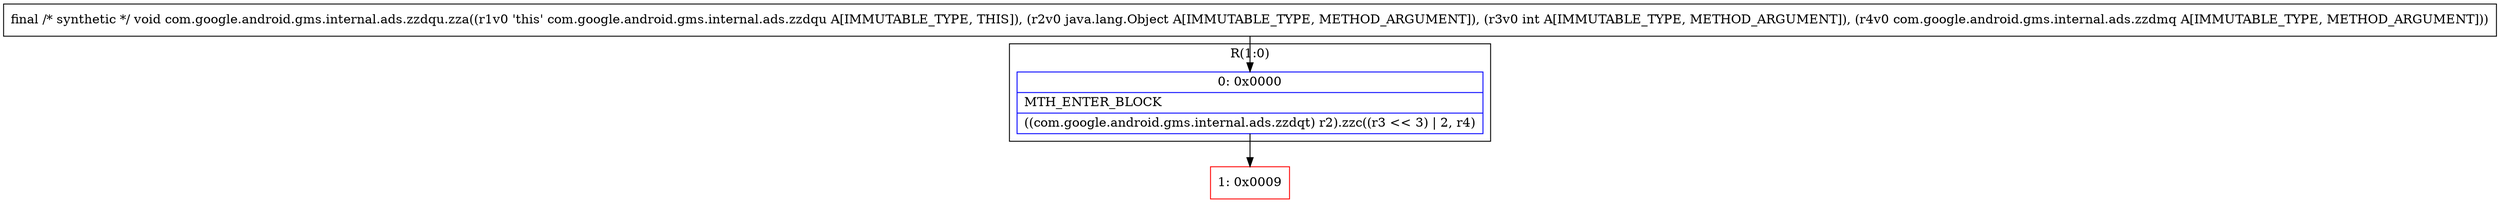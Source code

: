 digraph "CFG forcom.google.android.gms.internal.ads.zzdqu.zza(Ljava\/lang\/Object;ILcom\/google\/android\/gms\/internal\/ads\/zzdmq;)V" {
subgraph cluster_Region_778656786 {
label = "R(1:0)";
node [shape=record,color=blue];
Node_0 [shape=record,label="{0\:\ 0x0000|MTH_ENTER_BLOCK\l|((com.google.android.gms.internal.ads.zzdqt) r2).zzc((r3 \<\< 3) \| 2, r4)\l}"];
}
Node_1 [shape=record,color=red,label="{1\:\ 0x0009}"];
MethodNode[shape=record,label="{final \/* synthetic *\/ void com.google.android.gms.internal.ads.zzdqu.zza((r1v0 'this' com.google.android.gms.internal.ads.zzdqu A[IMMUTABLE_TYPE, THIS]), (r2v0 java.lang.Object A[IMMUTABLE_TYPE, METHOD_ARGUMENT]), (r3v0 int A[IMMUTABLE_TYPE, METHOD_ARGUMENT]), (r4v0 com.google.android.gms.internal.ads.zzdmq A[IMMUTABLE_TYPE, METHOD_ARGUMENT])) }"];
MethodNode -> Node_0;
Node_0 -> Node_1;
}

